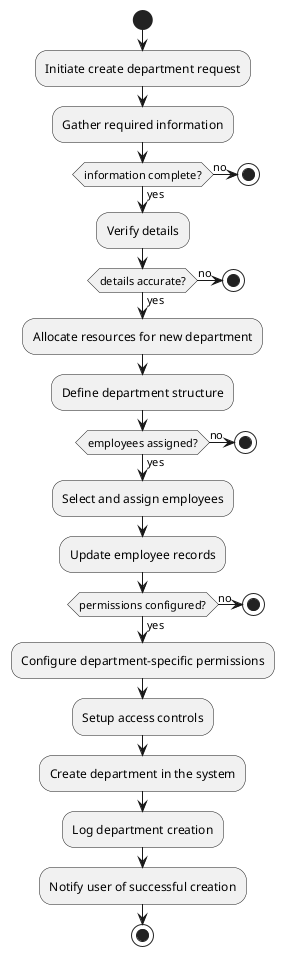 @startuml "Create department"
|User|
start

:Initiate create department request;
:Gather required information;

if (information complete?) then (yes)
  :Verify details;
  if (details accurate?) then (yes)
    :Allocate resources for new department;
    :Define department structure;
    if (employees assigned?) then (yes)
      :Select and assign employees;
      :Update employee records;
    else (no)
      stop
    endif
    if (permissions configured?) then (yes)
      :Configure department-specific permissions;
      :Setup access controls;
    else (no)
      stop
    endif
    :Create department in the system;
    :Log department creation;
    :Notify user of successful creation;
  else (no)
    stop
  endif
else (no)
  stop
endif

|User|
stop
@enduml

